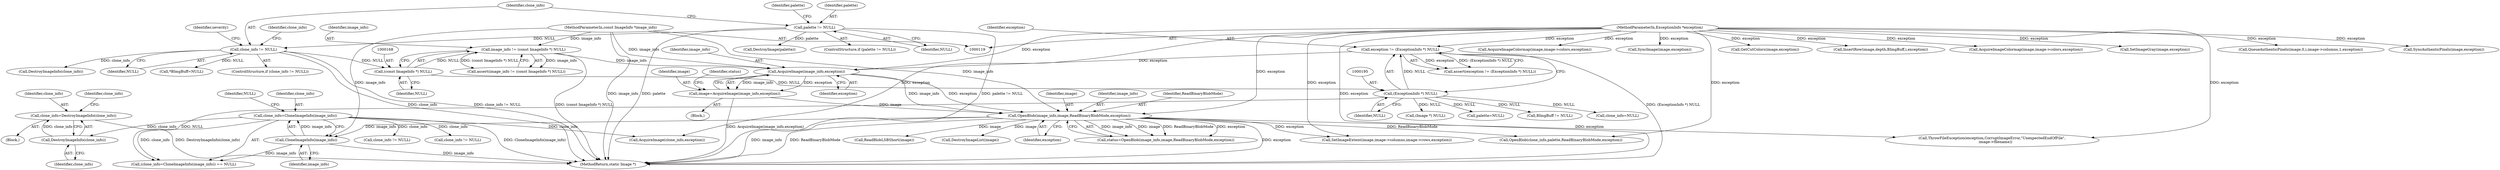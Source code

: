 digraph "0_ImageMagick_cdb383749ef7b68a38891440af8cc23e0115306d@pointer" {
"1000609" [label="(Call,clone_info=DestroyImageInfo(clone_info))"];
"1000611" [label="(Call,DestroyImageInfo(clone_info))"];
"1000473" [label="(Call,clone_info=CloneImageInfo(image_info))"];
"1000475" [label="(Call,CloneImageInfo(image_info))"];
"1000210" [label="(Call,OpenBlob(image_info,image,ReadBinaryBlobMode,exception))"];
"1000205" [label="(Call,AcquireImage(image_info,exception))"];
"1000165" [label="(Call,image_info != (const ImageInfo *) NULL)"];
"1000120" [label="(MethodParameterIn,const ImageInfo *image_info)"];
"1000167" [label="(Call,(const ImageInfo *) NULL)"];
"1000133" [label="(Call,clone_info != NULL)"];
"1000125" [label="(Call,palette != NULL)"];
"1000192" [label="(Call,exception != (ExceptionInfo *) NULL)"];
"1000121" [label="(MethodParameterIn,ExceptionInfo *exception)"];
"1000194" [label="(Call,(ExceptionInfo *) NULL)"];
"1000203" [label="(Call,image=AcquireImage(image_info,exception))"];
"1000474" [label="(Identifier,clone_info)"];
"1000192" [label="(Call,exception != (ExceptionInfo *) NULL)"];
"1000169" [label="(Identifier,NULL)"];
"1000209" [label="(Identifier,status)"];
"1000770" [label="(Call,AcquireImageColormap(image,image->colors,exception))"];
"1001524" [label="(MethodReturn,static Image *)"];
"1000212" [label="(Identifier,image)"];
"1000194" [label="(Call,(ExceptionInfo *) NULL)"];
"1000126" [label="(Identifier,palette)"];
"1001294" [label="(Call,SyncImage(image,exception))"];
"1000610" [label="(Identifier,clone_info)"];
"1000211" [label="(Identifier,image_info)"];
"1000205" [label="(Call,AcquireImage(image_info,exception))"];
"1000193" [label="(Identifier,exception)"];
"1000122" [label="(Block,)"];
"1000477" [label="(Identifier,NULL)"];
"1000621" [label="(Call,AcquireImage(clone_info,exception))"];
"1000628" [label="(Call,OpenBlob(clone_info,palette,ReadBinaryBlobMode,exception))"];
"1000614" [label="(Identifier,clone_info)"];
"1001317" [label="(Call,GetCutColors(image,exception))"];
"1001286" [label="(Call,InsertRow(image,depth,BImgBuff,i,exception))"];
"1001498" [label="(Call,clone_info != NULL)"];
"1000238" [label="(Call,ReadBlobLSBShort(image))"];
"1000472" [label="(Call,(clone_info=CloneImageInfo(image_info)) == NULL)"];
"1000609" [label="(Call,clone_info=DestroyImageInfo(clone_info))"];
"1000222" [label="(Call,DestroyImageList(image))"];
"1000138" [label="(Call,DestroyImageInfo(clone_info))"];
"1000141" [label="(Identifier,severity)"];
"1000214" [label="(Identifier,exception)"];
"1001040" [label="(Call,AcquireImageColormap(image,image->colors,exception))"];
"1000130" [label="(Call,DestroyImage(palette))"];
"1001480" [label="(Call,BImgBuff != NULL)"];
"1000608" [label="(Block,)"];
"1000191" [label="(Call,assert(exception != (ExceptionInfo *) NULL))"];
"1000231" [label="(Call,clone_info=NULL)"];
"1000165" [label="(Call,image_info != (const ImageInfo *) NULL)"];
"1000476" [label="(Identifier,image_info)"];
"1000213" [label="(Identifier,ReadBinaryBlobMode)"];
"1000134" [label="(Identifier,clone_info)"];
"1000135" [label="(Identifier,NULL)"];
"1000208" [label="(Call,status=OpenBlob(image_info,image,ReadBinaryBlobMode,exception))"];
"1000137" [label="(Identifier,clone_info)"];
"1000125" [label="(Call,palette != NULL)"];
"1000121" [label="(MethodParameterIn,ExceptionInfo *exception)"];
"1000206" [label="(Identifier,image_info)"];
"1000133" [label="(Call,clone_info != NULL)"];
"1000120" [label="(MethodParameterIn,const ImageInfo *image_info)"];
"1000455" [label="(Call,SetImageExtent(image,image->columns,image->rows,exception))"];
"1000611" [label="(Call,DestroyImageInfo(clone_info))"];
"1000612" [label="(Identifier,clone_info)"];
"1000159" [label="(Call,*BImgBuff=NULL)"];
"1001310" [label="(Call,SetImageGray(image,exception))"];
"1000475" [label="(Call,CloneImageInfo(image_info))"];
"1001150" [label="(Call,clone_info != NULL)"];
"1000166" [label="(Identifier,image_info)"];
"1000164" [label="(Call,assert(image_info != (const ImageInfo *) NULL))"];
"1001510" [label="(Call,ThrowFileException(exception,CorruptImageError,\"UnexpectedEndOfFile\",\n      image->filename))"];
"1000124" [label="(ControlStructure,if (palette != NULL))"];
"1000129" [label="(Identifier,palette)"];
"1001417" [label="(Call,QueueAuthenticPixels(image,0,i,image->columns,1,exception))"];
"1000473" [label="(Call,clone_info=CloneImageInfo(image_info))"];
"1000207" [label="(Identifier,exception)"];
"1000127" [label="(Identifier,NULL)"];
"1000196" [label="(Identifier,NULL)"];
"1000203" [label="(Call,image=AcquireImage(image_info,exception))"];
"1000132" [label="(ControlStructure,if (clone_info != NULL))"];
"1000204" [label="(Identifier,image)"];
"1000225" [label="(Call,(Image *) NULL)"];
"1000167" [label="(Call,(const ImageInfo *) NULL)"];
"1001473" [label="(Call,SyncAuthenticPixels(image,exception))"];
"1000228" [label="(Call,palette=NULL)"];
"1000210" [label="(Call,OpenBlob(image_info,image,ReadBinaryBlobMode,exception))"];
"1000609" -> "1000608"  [label="AST: "];
"1000609" -> "1000611"  [label="CFG: "];
"1000610" -> "1000609"  [label="AST: "];
"1000611" -> "1000609"  [label="AST: "];
"1000614" -> "1000609"  [label="CFG: "];
"1000609" -> "1001524"  [label="DDG: DestroyImageInfo(clone_info)"];
"1000611" -> "1000609"  [label="DDG: clone_info"];
"1000611" -> "1000612"  [label="CFG: "];
"1000612" -> "1000611"  [label="AST: "];
"1000473" -> "1000611"  [label="DDG: clone_info"];
"1000473" -> "1000472"  [label="AST: "];
"1000473" -> "1000475"  [label="CFG: "];
"1000474" -> "1000473"  [label="AST: "];
"1000475" -> "1000473"  [label="AST: "];
"1000477" -> "1000473"  [label="CFG: "];
"1000473" -> "1001524"  [label="DDG: CloneImageInfo(image_info)"];
"1000473" -> "1000472"  [label="DDG: clone_info"];
"1000475" -> "1000473"  [label="DDG: image_info"];
"1000473" -> "1000621"  [label="DDG: clone_info"];
"1000473" -> "1001150"  [label="DDG: clone_info"];
"1000473" -> "1001498"  [label="DDG: clone_info"];
"1000475" -> "1000476"  [label="CFG: "];
"1000476" -> "1000475"  [label="AST: "];
"1000475" -> "1001524"  [label="DDG: image_info"];
"1000475" -> "1000472"  [label="DDG: image_info"];
"1000210" -> "1000475"  [label="DDG: image_info"];
"1000120" -> "1000475"  [label="DDG: image_info"];
"1000210" -> "1000208"  [label="AST: "];
"1000210" -> "1000214"  [label="CFG: "];
"1000211" -> "1000210"  [label="AST: "];
"1000212" -> "1000210"  [label="AST: "];
"1000213" -> "1000210"  [label="AST: "];
"1000214" -> "1000210"  [label="AST: "];
"1000208" -> "1000210"  [label="CFG: "];
"1000210" -> "1001524"  [label="DDG: exception"];
"1000210" -> "1001524"  [label="DDG: image_info"];
"1000210" -> "1001524"  [label="DDG: ReadBinaryBlobMode"];
"1000210" -> "1000208"  [label="DDG: image_info"];
"1000210" -> "1000208"  [label="DDG: image"];
"1000210" -> "1000208"  [label="DDG: ReadBinaryBlobMode"];
"1000210" -> "1000208"  [label="DDG: exception"];
"1000205" -> "1000210"  [label="DDG: image_info"];
"1000205" -> "1000210"  [label="DDG: exception"];
"1000120" -> "1000210"  [label="DDG: image_info"];
"1000203" -> "1000210"  [label="DDG: image"];
"1000121" -> "1000210"  [label="DDG: exception"];
"1000210" -> "1000222"  [label="DDG: image"];
"1000210" -> "1000238"  [label="DDG: image"];
"1000210" -> "1000455"  [label="DDG: exception"];
"1000210" -> "1000628"  [label="DDG: ReadBinaryBlobMode"];
"1000210" -> "1001510"  [label="DDG: exception"];
"1000205" -> "1000203"  [label="AST: "];
"1000205" -> "1000207"  [label="CFG: "];
"1000206" -> "1000205"  [label="AST: "];
"1000207" -> "1000205"  [label="AST: "];
"1000203" -> "1000205"  [label="CFG: "];
"1000205" -> "1000203"  [label="DDG: image_info"];
"1000205" -> "1000203"  [label="DDG: exception"];
"1000165" -> "1000205"  [label="DDG: image_info"];
"1000120" -> "1000205"  [label="DDG: image_info"];
"1000192" -> "1000205"  [label="DDG: exception"];
"1000121" -> "1000205"  [label="DDG: exception"];
"1000165" -> "1000164"  [label="AST: "];
"1000165" -> "1000167"  [label="CFG: "];
"1000166" -> "1000165"  [label="AST: "];
"1000167" -> "1000165"  [label="AST: "];
"1000164" -> "1000165"  [label="CFG: "];
"1000165" -> "1001524"  [label="DDG: (const ImageInfo *) NULL"];
"1000165" -> "1000164"  [label="DDG: image_info"];
"1000165" -> "1000164"  [label="DDG: (const ImageInfo *) NULL"];
"1000120" -> "1000165"  [label="DDG: image_info"];
"1000167" -> "1000165"  [label="DDG: NULL"];
"1000120" -> "1000119"  [label="AST: "];
"1000120" -> "1001524"  [label="DDG: image_info"];
"1000167" -> "1000169"  [label="CFG: "];
"1000168" -> "1000167"  [label="AST: "];
"1000169" -> "1000167"  [label="AST: "];
"1000133" -> "1000167"  [label="DDG: NULL"];
"1000167" -> "1000194"  [label="DDG: NULL"];
"1000133" -> "1000132"  [label="AST: "];
"1000133" -> "1000135"  [label="CFG: "];
"1000134" -> "1000133"  [label="AST: "];
"1000135" -> "1000133"  [label="AST: "];
"1000137" -> "1000133"  [label="CFG: "];
"1000141" -> "1000133"  [label="CFG: "];
"1000133" -> "1001524"  [label="DDG: clone_info"];
"1000133" -> "1001524"  [label="DDG: clone_info != NULL"];
"1000125" -> "1000133"  [label="DDG: NULL"];
"1000133" -> "1000138"  [label="DDG: clone_info"];
"1000133" -> "1000159"  [label="DDG: NULL"];
"1000125" -> "1000124"  [label="AST: "];
"1000125" -> "1000127"  [label="CFG: "];
"1000126" -> "1000125"  [label="AST: "];
"1000127" -> "1000125"  [label="AST: "];
"1000129" -> "1000125"  [label="CFG: "];
"1000134" -> "1000125"  [label="CFG: "];
"1000125" -> "1001524"  [label="DDG: palette"];
"1000125" -> "1001524"  [label="DDG: palette != NULL"];
"1000125" -> "1000130"  [label="DDG: palette"];
"1000192" -> "1000191"  [label="AST: "];
"1000192" -> "1000194"  [label="CFG: "];
"1000193" -> "1000192"  [label="AST: "];
"1000194" -> "1000192"  [label="AST: "];
"1000191" -> "1000192"  [label="CFG: "];
"1000192" -> "1001524"  [label="DDG: (ExceptionInfo *) NULL"];
"1000192" -> "1000191"  [label="DDG: exception"];
"1000192" -> "1000191"  [label="DDG: (ExceptionInfo *) NULL"];
"1000121" -> "1000192"  [label="DDG: exception"];
"1000194" -> "1000192"  [label="DDG: NULL"];
"1000121" -> "1000119"  [label="AST: "];
"1000121" -> "1001524"  [label="DDG: exception"];
"1000121" -> "1000455"  [label="DDG: exception"];
"1000121" -> "1000621"  [label="DDG: exception"];
"1000121" -> "1000628"  [label="DDG: exception"];
"1000121" -> "1000770"  [label="DDG: exception"];
"1000121" -> "1001040"  [label="DDG: exception"];
"1000121" -> "1001286"  [label="DDG: exception"];
"1000121" -> "1001294"  [label="DDG: exception"];
"1000121" -> "1001310"  [label="DDG: exception"];
"1000121" -> "1001317"  [label="DDG: exception"];
"1000121" -> "1001417"  [label="DDG: exception"];
"1000121" -> "1001473"  [label="DDG: exception"];
"1000121" -> "1001510"  [label="DDG: exception"];
"1000194" -> "1000196"  [label="CFG: "];
"1000195" -> "1000194"  [label="AST: "];
"1000196" -> "1000194"  [label="AST: "];
"1000194" -> "1000225"  [label="DDG: NULL"];
"1000194" -> "1000228"  [label="DDG: NULL"];
"1000194" -> "1000231"  [label="DDG: NULL"];
"1000194" -> "1000472"  [label="DDG: NULL"];
"1000194" -> "1001480"  [label="DDG: NULL"];
"1000203" -> "1000122"  [label="AST: "];
"1000204" -> "1000203"  [label="AST: "];
"1000209" -> "1000203"  [label="CFG: "];
"1000203" -> "1001524"  [label="DDG: AcquireImage(image_info,exception)"];
}
